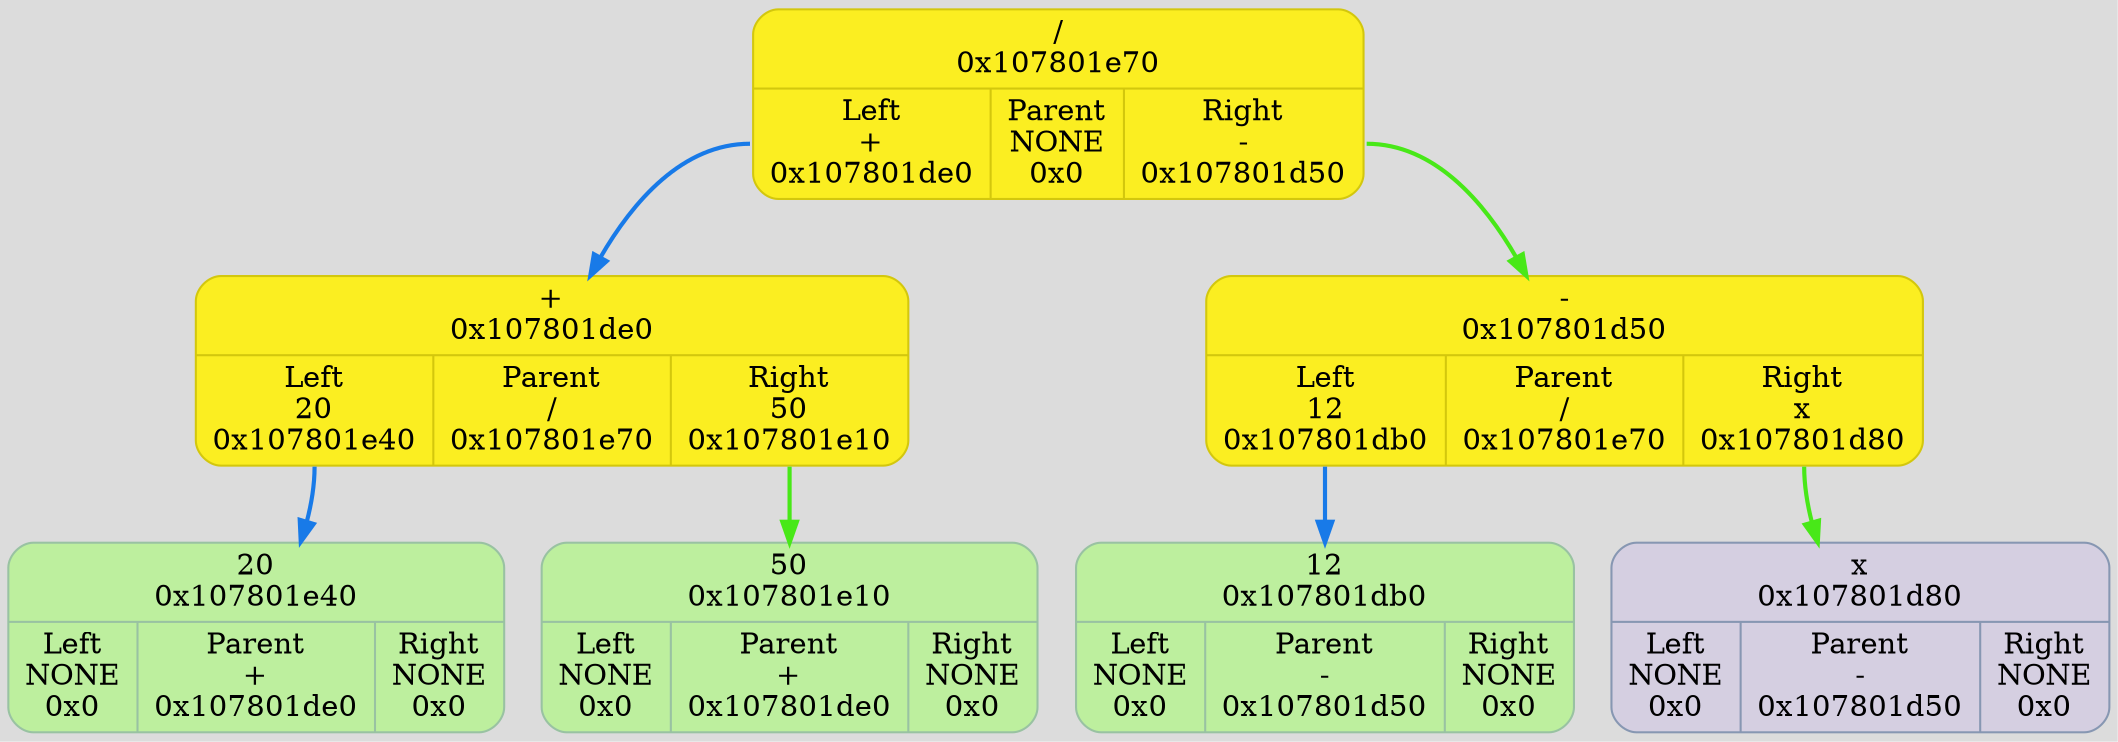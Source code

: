 digraph {
	fontname = "UbuntuMono";
	bgcolor = "#DCDCDC";

	node0x107801e70 [ shape = Mrecord; style = filled; fillcolor = "#FBEE21"; color = "#D3C70D"; fontcolor = "#000000"; label = " { /\n0x107801e70 | { <left> Left\n+\n0x107801de0 | Parent\nNONE\n0x0 | <right> Right\n-\n0x107801d50 } } "; ];
	node0x107801e70:<left> -> node0x107801de0 [ style = "bold"; color = "#187AE8"; label = ""; ];
	node0x107801de0 [ shape = Mrecord; style = filled; fillcolor = "#FBEE21"; color = "#D3C70D"; fontcolor = "#000000"; label = " { +\n0x107801de0 | { <left> Left\n20\n0x107801e40 | Parent\n/\n0x107801e70 | <right> Right\n50\n0x107801e10 } } "; ];
	node0x107801de0:<left> -> node0x107801e40 [ style = "bold"; color = "#187AE8"; label = ""; ];
	node0x107801e40 [ shape = Mrecord; style = filled; fillcolor = "#BDEF9E"; color = "#99c2a2"; fontcolor = "#000000"; label = " { 20\n0x107801e40 | { <left> Left\nNONE\n0x0 | Parent\n+\n0x107801de0 | <right> Right\nNONE\n0x0 } } "; ];
	node0x107801e10 [ shape = Mrecord; style = filled; fillcolor = "#BDEF9E"; color = "#99c2a2"; fontcolor = "#000000"; label = " { 50\n0x107801e10 | { <left> Left\nNONE\n0x0 | Parent\n+\n0x107801de0 | <right> Right\nNONE\n0x0 } } "; ];
	node0x107801de0:<right> -> node0x107801e10 [ style = "bold"; color = "#48E818"; label = ""; ];
	node0x107801d50 [ shape = Mrecord; style = filled; fillcolor = "#FBEE21"; color = "#D3C70D"; fontcolor = "#000000"; label = " { -\n0x107801d50 | { <left> Left\n12\n0x107801db0 | Parent\n/\n0x107801e70 | <right> Right\nx\n0x107801d80 } } "; ];
	node0x107801d50:<left> -> node0x107801db0 [ style = "bold"; color = "#187AE8"; label = ""; ];
	node0x107801db0 [ shape = Mrecord; style = filled; fillcolor = "#BDEF9E"; color = "#99c2a2"; fontcolor = "#000000"; label = " { 12\n0x107801db0 | { <left> Left\nNONE\n0x0 | Parent\n-\n0x107801d50 | <right> Right\nNONE\n0x0 } } "; ];
	node0x107801d80 [ shape = Mrecord; style = filled; fillcolor = "#D5CFE1"; color = "#8797b2"; fontcolor = "#000000"; label = " { x\n0x107801d80 | { <left> Left\nNONE\n0x0 | Parent\n-\n0x107801d50 | <right> Right\nNONE\n0x0 } } "; ];
	node0x107801d50:<right> -> node0x107801d80 [ style = "bold"; color = "#48E818"; label = ""; ];
	node0x107801e70:<right> -> node0x107801d50 [ style = "bold"; color = "#48E818"; label = ""; ];
}
